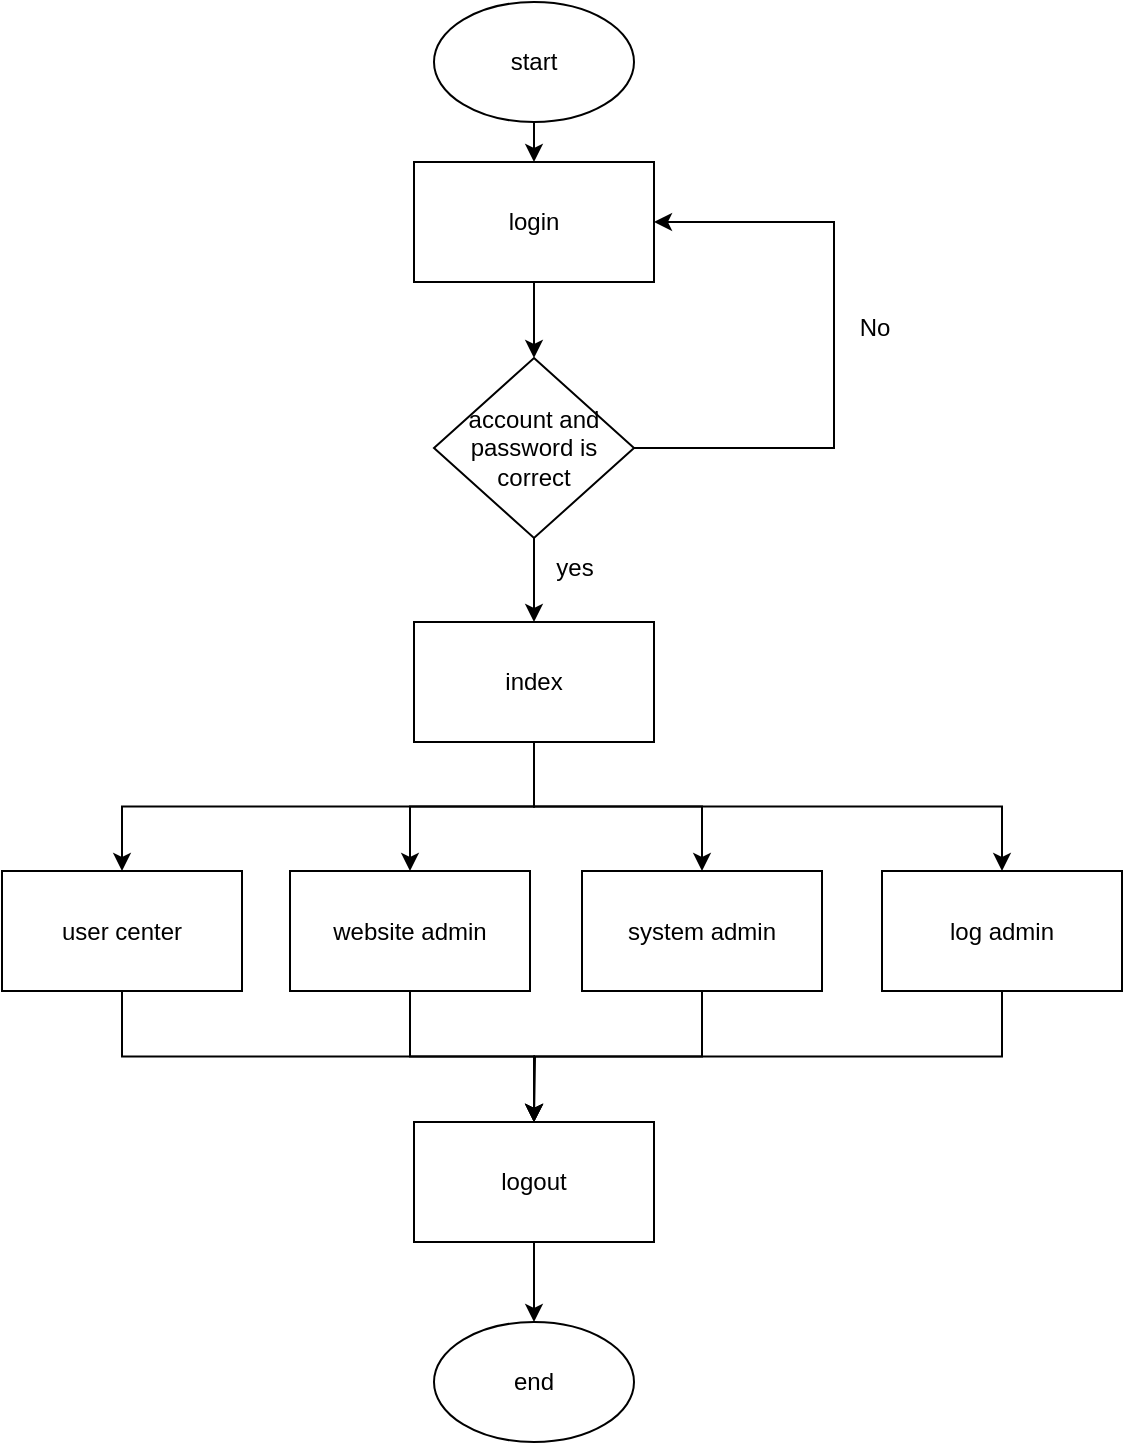 <mxfile version="24.3.1" type="device">
  <diagram name="第 1 页" id="j3i_pElChc7TgLqjVfWg">
    <mxGraphModel dx="906" dy="493" grid="1" gridSize="10" guides="1" tooltips="1" connect="1" arrows="1" fold="1" page="1" pageScale="1" pageWidth="827" pageHeight="1169" math="0" shadow="0">
      <root>
        <mxCell id="0" />
        <mxCell id="1" parent="0" />
        <mxCell id="I8jyded9IZchCvWG2gri-24" style="edgeStyle=orthogonalEdgeStyle;rounded=0;orthogonalLoop=1;jettySize=auto;html=1;exitX=0.5;exitY=1;exitDx=0;exitDy=0;entryX=0.5;entryY=0;entryDx=0;entryDy=0;" edge="1" parent="1" source="I8jyded9IZchCvWG2gri-1" target="I8jyded9IZchCvWG2gri-3">
          <mxGeometry relative="1" as="geometry" />
        </mxCell>
        <mxCell id="I8jyded9IZchCvWG2gri-1" value="start" style="ellipse;whiteSpace=wrap;html=1;" vertex="1" parent="1">
          <mxGeometry x="350" y="120" width="100" height="60" as="geometry" />
        </mxCell>
        <mxCell id="I8jyded9IZchCvWG2gri-26" style="edgeStyle=orthogonalEdgeStyle;rounded=0;orthogonalLoop=1;jettySize=auto;html=1;exitX=1;exitY=0.5;exitDx=0;exitDy=0;entryX=1;entryY=0.5;entryDx=0;entryDy=0;" edge="1" parent="1" source="I8jyded9IZchCvWG2gri-2" target="I8jyded9IZchCvWG2gri-3">
          <mxGeometry relative="1" as="geometry">
            <Array as="points">
              <mxPoint x="550" y="343" />
              <mxPoint x="550" y="230" />
            </Array>
          </mxGeometry>
        </mxCell>
        <mxCell id="I8jyded9IZchCvWG2gri-27" style="edgeStyle=orthogonalEdgeStyle;rounded=0;orthogonalLoop=1;jettySize=auto;html=1;exitX=0.5;exitY=1;exitDx=0;exitDy=0;entryX=0.5;entryY=0;entryDx=0;entryDy=0;" edge="1" parent="1" source="I8jyded9IZchCvWG2gri-2" target="I8jyded9IZchCvWG2gri-6">
          <mxGeometry relative="1" as="geometry" />
        </mxCell>
        <mxCell id="I8jyded9IZchCvWG2gri-2" value="account and password is correct" style="rhombus;whiteSpace=wrap;html=1;" vertex="1" parent="1">
          <mxGeometry x="350" y="298" width="100" height="90" as="geometry" />
        </mxCell>
        <mxCell id="I8jyded9IZchCvWG2gri-25" style="edgeStyle=orthogonalEdgeStyle;rounded=0;orthogonalLoop=1;jettySize=auto;html=1;exitX=0.5;exitY=1;exitDx=0;exitDy=0;entryX=0.5;entryY=0;entryDx=0;entryDy=0;" edge="1" parent="1" source="I8jyded9IZchCvWG2gri-3" target="I8jyded9IZchCvWG2gri-2">
          <mxGeometry relative="1" as="geometry" />
        </mxCell>
        <mxCell id="I8jyded9IZchCvWG2gri-3" value="login" style="rounded=0;whiteSpace=wrap;html=1;" vertex="1" parent="1">
          <mxGeometry x="340" y="200" width="120" height="60" as="geometry" />
        </mxCell>
        <mxCell id="I8jyded9IZchCvWG2gri-5" value="No" style="text;html=1;align=center;verticalAlign=middle;resizable=0;points=[];autosize=1;strokeColor=none;fillColor=none;" vertex="1" parent="1">
          <mxGeometry x="550" y="268" width="40" height="30" as="geometry" />
        </mxCell>
        <mxCell id="I8jyded9IZchCvWG2gri-15" style="edgeStyle=orthogonalEdgeStyle;rounded=0;orthogonalLoop=1;jettySize=auto;html=1;exitX=0.5;exitY=1;exitDx=0;exitDy=0;" edge="1" parent="1" source="I8jyded9IZchCvWG2gri-6" target="I8jyded9IZchCvWG2gri-7">
          <mxGeometry relative="1" as="geometry" />
        </mxCell>
        <mxCell id="I8jyded9IZchCvWG2gri-18" style="edgeStyle=orthogonalEdgeStyle;rounded=0;orthogonalLoop=1;jettySize=auto;html=1;exitX=0.5;exitY=1;exitDx=0;exitDy=0;entryX=0.5;entryY=0;entryDx=0;entryDy=0;" edge="1" parent="1" source="I8jyded9IZchCvWG2gri-6" target="I8jyded9IZchCvWG2gri-8">
          <mxGeometry relative="1" as="geometry" />
        </mxCell>
        <mxCell id="I8jyded9IZchCvWG2gri-19" style="edgeStyle=orthogonalEdgeStyle;rounded=0;orthogonalLoop=1;jettySize=auto;html=1;exitX=0.5;exitY=1;exitDx=0;exitDy=0;" edge="1" parent="1" source="I8jyded9IZchCvWG2gri-6" target="I8jyded9IZchCvWG2gri-9">
          <mxGeometry relative="1" as="geometry" />
        </mxCell>
        <mxCell id="I8jyded9IZchCvWG2gri-20" style="edgeStyle=orthogonalEdgeStyle;rounded=0;orthogonalLoop=1;jettySize=auto;html=1;exitX=0.5;exitY=1;exitDx=0;exitDy=0;entryX=0.5;entryY=0;entryDx=0;entryDy=0;" edge="1" parent="1" source="I8jyded9IZchCvWG2gri-6" target="I8jyded9IZchCvWG2gri-10">
          <mxGeometry relative="1" as="geometry" />
        </mxCell>
        <mxCell id="I8jyded9IZchCvWG2gri-6" value="index" style="rounded=0;whiteSpace=wrap;html=1;" vertex="1" parent="1">
          <mxGeometry x="340" y="430" width="120" height="60" as="geometry" />
        </mxCell>
        <mxCell id="I8jyded9IZchCvWG2gri-16" style="edgeStyle=orthogonalEdgeStyle;rounded=0;orthogonalLoop=1;jettySize=auto;html=1;exitX=0.5;exitY=1;exitDx=0;exitDy=0;" edge="1" parent="1" source="I8jyded9IZchCvWG2gri-7" target="I8jyded9IZchCvWG2gri-11">
          <mxGeometry relative="1" as="geometry" />
        </mxCell>
        <mxCell id="I8jyded9IZchCvWG2gri-7" value="user center" style="rounded=0;whiteSpace=wrap;html=1;" vertex="1" parent="1">
          <mxGeometry x="134" y="554.5" width="120" height="60" as="geometry" />
        </mxCell>
        <mxCell id="I8jyded9IZchCvWG2gri-21" style="edgeStyle=orthogonalEdgeStyle;rounded=0;orthogonalLoop=1;jettySize=auto;html=1;exitX=0.5;exitY=1;exitDx=0;exitDy=0;entryX=0.5;entryY=0;entryDx=0;entryDy=0;" edge="1" parent="1" source="I8jyded9IZchCvWG2gri-8" target="I8jyded9IZchCvWG2gri-11">
          <mxGeometry relative="1" as="geometry" />
        </mxCell>
        <mxCell id="I8jyded9IZchCvWG2gri-8" value="website admin" style="rounded=0;whiteSpace=wrap;html=1;" vertex="1" parent="1">
          <mxGeometry x="278" y="554.5" width="120" height="60" as="geometry" />
        </mxCell>
        <mxCell id="I8jyded9IZchCvWG2gri-22" style="edgeStyle=orthogonalEdgeStyle;rounded=0;orthogonalLoop=1;jettySize=auto;html=1;exitX=0.5;exitY=1;exitDx=0;exitDy=0;" edge="1" parent="1" source="I8jyded9IZchCvWG2gri-9">
          <mxGeometry relative="1" as="geometry">
            <mxPoint x="400" y="680" as="targetPoint" />
          </mxGeometry>
        </mxCell>
        <mxCell id="I8jyded9IZchCvWG2gri-9" value="system admin" style="rounded=0;whiteSpace=wrap;html=1;" vertex="1" parent="1">
          <mxGeometry x="424" y="554.5" width="120" height="60" as="geometry" />
        </mxCell>
        <mxCell id="I8jyded9IZchCvWG2gri-23" style="edgeStyle=orthogonalEdgeStyle;rounded=0;orthogonalLoop=1;jettySize=auto;html=1;exitX=0.5;exitY=1;exitDx=0;exitDy=0;entryX=0.5;entryY=0;entryDx=0;entryDy=0;" edge="1" parent="1" source="I8jyded9IZchCvWG2gri-10" target="I8jyded9IZchCvWG2gri-11">
          <mxGeometry relative="1" as="geometry" />
        </mxCell>
        <mxCell id="I8jyded9IZchCvWG2gri-10" value="log admin" style="rounded=0;whiteSpace=wrap;html=1;" vertex="1" parent="1">
          <mxGeometry x="574" y="554.5" width="120" height="60" as="geometry" />
        </mxCell>
        <mxCell id="I8jyded9IZchCvWG2gri-14" style="edgeStyle=orthogonalEdgeStyle;rounded=0;orthogonalLoop=1;jettySize=auto;html=1;exitX=0.5;exitY=1;exitDx=0;exitDy=0;entryX=0.5;entryY=0;entryDx=0;entryDy=0;" edge="1" parent="1" source="I8jyded9IZchCvWG2gri-11" target="I8jyded9IZchCvWG2gri-13">
          <mxGeometry relative="1" as="geometry" />
        </mxCell>
        <mxCell id="I8jyded9IZchCvWG2gri-11" value="logout" style="rounded=0;whiteSpace=wrap;html=1;" vertex="1" parent="1">
          <mxGeometry x="340" y="680" width="120" height="60" as="geometry" />
        </mxCell>
        <mxCell id="I8jyded9IZchCvWG2gri-13" value="end" style="ellipse;whiteSpace=wrap;html=1;" vertex="1" parent="1">
          <mxGeometry x="350" y="780" width="100" height="60" as="geometry" />
        </mxCell>
        <mxCell id="I8jyded9IZchCvWG2gri-28" value="yes" style="text;html=1;align=center;verticalAlign=middle;resizable=0;points=[];autosize=1;strokeColor=none;fillColor=none;" vertex="1" parent="1">
          <mxGeometry x="400" y="388" width="40" height="30" as="geometry" />
        </mxCell>
      </root>
    </mxGraphModel>
  </diagram>
</mxfile>

